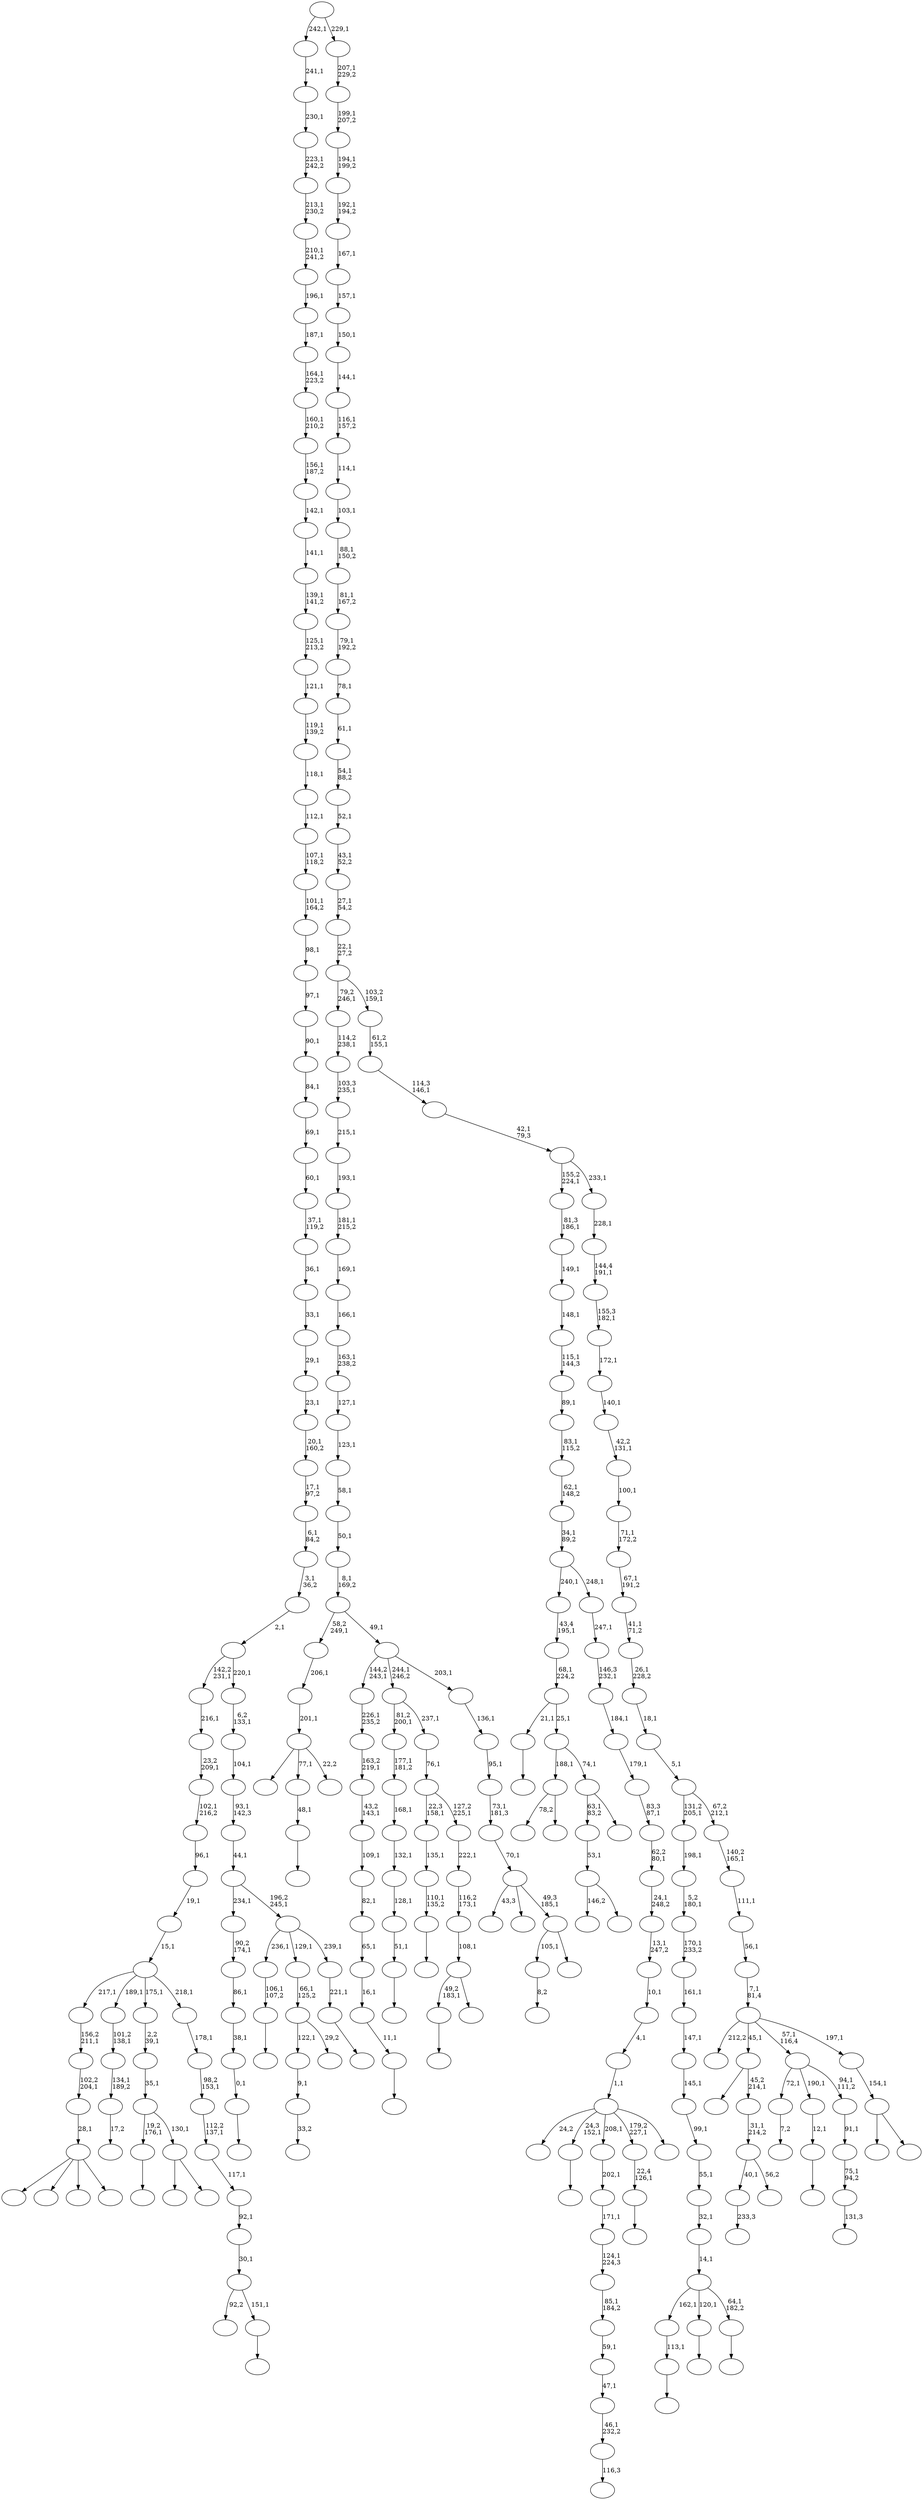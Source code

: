 digraph T {
	300 [label=""]
	299 [label=""]
	298 [label=""]
	297 [label=""]
	296 [label=""]
	295 [label=""]
	294 [label=""]
	293 [label=""]
	292 [label=""]
	291 [label=""]
	290 [label=""]
	289 [label=""]
	288 [label=""]
	287 [label=""]
	286 [label=""]
	285 [label=""]
	284 [label=""]
	283 [label=""]
	282 [label=""]
	281 [label=""]
	280 [label=""]
	279 [label=""]
	278 [label=""]
	277 [label=""]
	276 [label=""]
	275 [label=""]
	274 [label=""]
	273 [label=""]
	272 [label=""]
	271 [label=""]
	270 [label=""]
	269 [label=""]
	268 [label=""]
	267 [label=""]
	266 [label=""]
	265 [label=""]
	264 [label=""]
	263 [label=""]
	262 [label=""]
	261 [label=""]
	260 [label=""]
	259 [label=""]
	258 [label=""]
	257 [label=""]
	256 [label=""]
	255 [label=""]
	254 [label=""]
	253 [label=""]
	252 [label=""]
	251 [label=""]
	250 [label=""]
	249 [label=""]
	248 [label=""]
	247 [label=""]
	246 [label=""]
	245 [label=""]
	244 [label=""]
	243 [label=""]
	242 [label=""]
	241 [label=""]
	240 [label=""]
	239 [label=""]
	238 [label=""]
	237 [label=""]
	236 [label=""]
	235 [label=""]
	234 [label=""]
	233 [label=""]
	232 [label=""]
	231 [label=""]
	230 [label=""]
	229 [label=""]
	228 [label=""]
	227 [label=""]
	226 [label=""]
	225 [label=""]
	224 [label=""]
	223 [label=""]
	222 [label=""]
	221 [label=""]
	220 [label=""]
	219 [label=""]
	218 [label=""]
	217 [label=""]
	216 [label=""]
	215 [label=""]
	214 [label=""]
	213 [label=""]
	212 [label=""]
	211 [label=""]
	210 [label=""]
	209 [label=""]
	208 [label=""]
	207 [label=""]
	206 [label=""]
	205 [label=""]
	204 [label=""]
	203 [label=""]
	202 [label=""]
	201 [label=""]
	200 [label=""]
	199 [label=""]
	198 [label=""]
	197 [label=""]
	196 [label=""]
	195 [label=""]
	194 [label=""]
	193 [label=""]
	192 [label=""]
	191 [label=""]
	190 [label=""]
	189 [label=""]
	188 [label=""]
	187 [label=""]
	186 [label=""]
	185 [label=""]
	184 [label=""]
	183 [label=""]
	182 [label=""]
	181 [label=""]
	180 [label=""]
	179 [label=""]
	178 [label=""]
	177 [label=""]
	176 [label=""]
	175 [label=""]
	174 [label=""]
	173 [label=""]
	172 [label=""]
	171 [label=""]
	170 [label=""]
	169 [label=""]
	168 [label=""]
	167 [label=""]
	166 [label=""]
	165 [label=""]
	164 [label=""]
	163 [label=""]
	162 [label=""]
	161 [label=""]
	160 [label=""]
	159 [label=""]
	158 [label=""]
	157 [label=""]
	156 [label=""]
	155 [label=""]
	154 [label=""]
	153 [label=""]
	152 [label=""]
	151 [label=""]
	150 [label=""]
	149 [label=""]
	148 [label=""]
	147 [label=""]
	146 [label=""]
	145 [label=""]
	144 [label=""]
	143 [label=""]
	142 [label=""]
	141 [label=""]
	140 [label=""]
	139 [label=""]
	138 [label=""]
	137 [label=""]
	136 [label=""]
	135 [label=""]
	134 [label=""]
	133 [label=""]
	132 [label=""]
	131 [label=""]
	130 [label=""]
	129 [label=""]
	128 [label=""]
	127 [label=""]
	126 [label=""]
	125 [label=""]
	124 [label=""]
	123 [label=""]
	122 [label=""]
	121 [label=""]
	120 [label=""]
	119 [label=""]
	118 [label=""]
	117 [label=""]
	116 [label=""]
	115 [label=""]
	114 [label=""]
	113 [label=""]
	112 [label=""]
	111 [label=""]
	110 [label=""]
	109 [label=""]
	108 [label=""]
	107 [label=""]
	106 [label=""]
	105 [label=""]
	104 [label=""]
	103 [label=""]
	102 [label=""]
	101 [label=""]
	100 [label=""]
	99 [label=""]
	98 [label=""]
	97 [label=""]
	96 [label=""]
	95 [label=""]
	94 [label=""]
	93 [label=""]
	92 [label=""]
	91 [label=""]
	90 [label=""]
	89 [label=""]
	88 [label=""]
	87 [label=""]
	86 [label=""]
	85 [label=""]
	84 [label=""]
	83 [label=""]
	82 [label=""]
	81 [label=""]
	80 [label=""]
	79 [label=""]
	78 [label=""]
	77 [label=""]
	76 [label=""]
	75 [label=""]
	74 [label=""]
	73 [label=""]
	72 [label=""]
	71 [label=""]
	70 [label=""]
	69 [label=""]
	68 [label=""]
	67 [label=""]
	66 [label=""]
	65 [label=""]
	64 [label=""]
	63 [label=""]
	62 [label=""]
	61 [label=""]
	60 [label=""]
	59 [label=""]
	58 [label=""]
	57 [label=""]
	56 [label=""]
	55 [label=""]
	54 [label=""]
	53 [label=""]
	52 [label=""]
	51 [label=""]
	50 [label=""]
	49 [label=""]
	48 [label=""]
	47 [label=""]
	46 [label=""]
	45 [label=""]
	44 [label=""]
	43 [label=""]
	42 [label=""]
	41 [label=""]
	40 [label=""]
	39 [label=""]
	38 [label=""]
	37 [label=""]
	36 [label=""]
	35 [label=""]
	34 [label=""]
	33 [label=""]
	32 [label=""]
	31 [label=""]
	30 [label=""]
	29 [label=""]
	28 [label=""]
	27 [label=""]
	26 [label=""]
	25 [label=""]
	24 [label=""]
	23 [label=""]
	22 [label=""]
	21 [label=""]
	20 [label=""]
	19 [label=""]
	18 [label=""]
	17 [label=""]
	16 [label=""]
	15 [label=""]
	14 [label=""]
	13 [label=""]
	12 [label=""]
	11 [label=""]
	10 [label=""]
	9 [label=""]
	8 [label=""]
	7 [label=""]
	6 [label=""]
	5 [label=""]
	4 [label=""]
	3 [label=""]
	2 [label=""]
	1 [label=""]
	0 [label=""]
	299 -> 300 [label=""]
	298 -> 299 [label="51,1"]
	297 -> 298 [label="128,1"]
	296 -> 297 [label="132,1"]
	295 -> 296 [label="168,1"]
	294 -> 295 [label="177,1\n181,2"]
	291 -> 292 [label=""]
	290 -> 291 [label="110,1\n135,2"]
	289 -> 290 [label="135,1"]
	286 -> 287 [label=""]
	285 -> 286 [label="106,1\n107,2"]
	283 -> 284 [label="8,2"]
	280 -> 281 [label=""]
	278 -> 279 [label=""]
	277 -> 278 [label="113,1"]
	272 -> 273 [label="233,3"]
	270 -> 271 [label="33,2"]
	269 -> 270 [label="9,1"]
	266 -> 267 [label=""]
	265 -> 266 [label="0,1"]
	264 -> 265 [label="38,1"]
	263 -> 264 [label="86,1"]
	262 -> 263 [label="90,2\n174,1"]
	259 -> 293 [label="146,2"]
	259 -> 260 [label=""]
	258 -> 259 [label="53,1"]
	252 -> 253 [label=""]
	250 -> 251 [label="116,3"]
	249 -> 250 [label="46,1\n232,2"]
	248 -> 249 [label="47,1"]
	247 -> 248 [label="59,1"]
	246 -> 247 [label="85,1\n184,2"]
	245 -> 246 [label="124,1\n224,3"]
	244 -> 245 [label="171,1"]
	243 -> 244 [label="202,1"]
	241 -> 242 [label=""]
	238 -> 239 [label=""]
	237 -> 277 [label="162,1"]
	237 -> 241 [label="120,1"]
	237 -> 238 [label="64,1\n182,2"]
	236 -> 237 [label="14,1"]
	235 -> 236 [label="32,1"]
	234 -> 235 [label="55,1"]
	233 -> 234 [label="99,1"]
	232 -> 233 [label="145,1"]
	231 -> 232 [label="147,1"]
	230 -> 231 [label="161,1"]
	229 -> 230 [label="170,1\n233,2"]
	228 -> 229 [label="5,2\n180,1"]
	227 -> 228 [label="198,1"]
	225 -> 274 [label=""]
	225 -> 257 [label=""]
	225 -> 240 [label=""]
	225 -> 226 [label=""]
	224 -> 225 [label="28,1"]
	223 -> 224 [label="102,2\n204,1"]
	222 -> 223 [label="156,2\n211,1"]
	220 -> 221 [label=""]
	219 -> 220 [label="22,4\n126,1"]
	217 -> 218 [label="17,2"]
	216 -> 217 [label="134,1\n189,2"]
	215 -> 216 [label="101,2\n138,1"]
	213 -> 214 [label=""]
	211 -> 212 [label=""]
	210 -> 211 [label="48,1"]
	208 -> 209 [label=""]
	207 -> 208 [label="11,1"]
	206 -> 207 [label="16,1"]
	205 -> 206 [label="65,1"]
	204 -> 205 [label="82,1"]
	203 -> 204 [label="109,1"]
	202 -> 203 [label="43,2\n143,1"]
	201 -> 202 [label="163,2\n219,1"]
	200 -> 201 [label="226,1\n235,2"]
	198 -> 272 [label="40,1"]
	198 -> 199 [label="56,2"]
	197 -> 198 [label="31,1\n214,2"]
	196 -> 275 [label=""]
	196 -> 197 [label="45,2\n214,1"]
	194 -> 195 [label="7,2"]
	192 -> 254 [label=""]
	192 -> 210 [label="77,1"]
	192 -> 193 [label="22,2"]
	191 -> 192 [label="201,1"]
	190 -> 191 [label="206,1"]
	188 -> 268 [label="78,2"]
	188 -> 189 [label=""]
	186 -> 187 [label=""]
	184 -> 185 [label=""]
	183 -> 184 [label="12,1"]
	181 -> 213 [label="49,2\n183,1"]
	181 -> 182 [label=""]
	180 -> 181 [label="108,1"]
	179 -> 180 [label="116,2\n173,1"]
	178 -> 179 [label="222,1"]
	177 -> 289 [label="22,3\n158,1"]
	177 -> 178 [label="127,2\n225,1"]
	176 -> 177 [label="76,1"]
	175 -> 294 [label="81,2\n200,1"]
	175 -> 176 [label="237,1"]
	173 -> 258 [label="63,1\n83,2"]
	173 -> 174 [label=""]
	172 -> 188 [label="188,1"]
	172 -> 173 [label="74,1"]
	171 -> 186 [label="21,1"]
	171 -> 172 [label="25,1"]
	170 -> 171 [label="68,1\n224,2"]
	169 -> 170 [label="43,4\n195,1"]
	166 -> 168 [label=""]
	166 -> 167 [label=""]
	165 -> 252 [label="19,2\n176,1"]
	165 -> 166 [label="130,1"]
	164 -> 165 [label="35,1"]
	163 -> 164 [label="2,2\n39,1"]
	161 -> 269 [label="122,1"]
	161 -> 162 [label="29,2"]
	160 -> 161 [label="66,1\n125,2"]
	158 -> 159 [label=""]
	157 -> 288 [label="92,2"]
	157 -> 158 [label="151,1"]
	156 -> 157 [label="30,1"]
	155 -> 156 [label="92,1"]
	154 -> 155 [label="117,1"]
	153 -> 154 [label="112,2\n137,1"]
	152 -> 153 [label="98,2\n153,1"]
	151 -> 152 [label="178,1"]
	150 -> 222 [label="217,1"]
	150 -> 215 [label="189,1"]
	150 -> 163 [label="175,1"]
	150 -> 151 [label="218,1"]
	149 -> 150 [label="15,1"]
	148 -> 149 [label="19,1"]
	147 -> 148 [label="96,1"]
	146 -> 147 [label="102,1\n216,2"]
	145 -> 146 [label="23,2\n209,1"]
	144 -> 145 [label="216,1"]
	142 -> 143 [label="131,3"]
	141 -> 142 [label="75,1\n94,2"]
	140 -> 141 [label="91,1"]
	139 -> 194 [label="72,1"]
	139 -> 183 [label="190,1"]
	139 -> 140 [label="94,1\n111,2"]
	137 -> 283 [label="105,1"]
	137 -> 138 [label=""]
	136 -> 276 [label="43,3"]
	136 -> 255 [label=""]
	136 -> 137 [label="49,3\n185,1"]
	135 -> 136 [label="70,1"]
	134 -> 135 [label="73,1\n181,3"]
	133 -> 134 [label="95,1"]
	132 -> 133 [label="136,1"]
	131 -> 200 [label="144,2\n243,1"]
	131 -> 175 [label="244,1\n246,2"]
	131 -> 132 [label="203,1"]
	130 -> 190 [label="58,2\n249,1"]
	130 -> 131 [label="49,1"]
	129 -> 130 [label="8,1\n169,2"]
	128 -> 129 [label="50,1"]
	127 -> 128 [label="58,1"]
	126 -> 127 [label="123,1"]
	125 -> 126 [label="127,1"]
	124 -> 125 [label="163,1\n238,2"]
	123 -> 124 [label="166,1"]
	122 -> 123 [label="169,1"]
	121 -> 122 [label="181,1\n215,2"]
	120 -> 121 [label="193,1"]
	119 -> 120 [label="215,1"]
	118 -> 119 [label="103,3\n235,1"]
	117 -> 118 [label="114,2\n238,1"]
	115 -> 282 [label="24,2"]
	115 -> 280 [label="24,3\n152,1"]
	115 -> 243 [label="208,1"]
	115 -> 219 [label="179,2\n227,1"]
	115 -> 116 [label=""]
	114 -> 115 [label="1,1"]
	113 -> 114 [label="4,1"]
	112 -> 113 [label="10,1"]
	111 -> 112 [label="13,1\n247,2"]
	110 -> 111 [label="24,1\n248,2"]
	109 -> 110 [label="62,2\n80,1"]
	108 -> 109 [label="83,3\n87,1"]
	107 -> 108 [label="179,1"]
	106 -> 107 [label="184,1"]
	105 -> 106 [label="146,3\n232,1"]
	104 -> 105 [label="247,1"]
	103 -> 169 [label="240,1"]
	103 -> 104 [label="248,1"]
	102 -> 103 [label="34,1\n89,2"]
	101 -> 102 [label="62,1\n148,2"]
	100 -> 101 [label="83,1\n115,2"]
	99 -> 100 [label="89,1"]
	98 -> 99 [label="115,1\n144,3"]
	97 -> 98 [label="148,1"]
	96 -> 97 [label="149,1"]
	95 -> 96 [label="81,3\n186,1"]
	93 -> 94 [label=""]
	92 -> 93 [label="221,1"]
	91 -> 285 [label="236,1"]
	91 -> 160 [label="129,1"]
	91 -> 92 [label="239,1"]
	90 -> 262 [label="234,1"]
	90 -> 91 [label="196,2\n245,1"]
	89 -> 90 [label="44,1"]
	88 -> 89 [label="93,1\n142,3"]
	87 -> 88 [label="104,1"]
	86 -> 87 [label="6,2\n133,1"]
	85 -> 144 [label="142,2\n231,1"]
	85 -> 86 [label="220,1"]
	84 -> 85 [label="2,1"]
	83 -> 84 [label="3,1\n36,2"]
	82 -> 83 [label="6,1\n84,2"]
	81 -> 82 [label="17,1\n97,2"]
	80 -> 81 [label="20,1\n160,2"]
	79 -> 80 [label="23,1"]
	78 -> 79 [label="29,1"]
	77 -> 78 [label="33,1"]
	76 -> 77 [label="36,1"]
	75 -> 76 [label="37,1\n119,2"]
	74 -> 75 [label="60,1"]
	73 -> 74 [label="69,1"]
	72 -> 73 [label="84,1"]
	71 -> 72 [label="90,1"]
	70 -> 71 [label="97,1"]
	69 -> 70 [label="98,1"]
	68 -> 69 [label="101,1\n164,2"]
	67 -> 68 [label="107,1\n118,2"]
	66 -> 67 [label="112,1"]
	65 -> 66 [label="118,1"]
	64 -> 65 [label="119,1\n139,2"]
	63 -> 64 [label="121,1"]
	62 -> 63 [label="125,1\n213,2"]
	61 -> 62 [label="139,1\n141,2"]
	60 -> 61 [label="141,1"]
	59 -> 60 [label="142,1"]
	58 -> 59 [label="156,1\n187,2"]
	57 -> 58 [label="160,1\n210,2"]
	56 -> 57 [label="164,1\n223,2"]
	55 -> 56 [label="187,1"]
	54 -> 55 [label="196,1"]
	53 -> 54 [label="210,1\n241,2"]
	52 -> 53 [label="213,1\n230,2"]
	51 -> 52 [label="223,1\n242,2"]
	50 -> 51 [label="230,1"]
	49 -> 50 [label="241,1"]
	47 -> 256 [label=""]
	47 -> 48 [label=""]
	46 -> 47 [label="154,1"]
	45 -> 261 [label="212,2"]
	45 -> 196 [label="45,1"]
	45 -> 139 [label="57,1\n116,4"]
	45 -> 46 [label="197,1"]
	44 -> 45 [label="7,1\n81,4"]
	43 -> 44 [label="56,1"]
	42 -> 43 [label="111,1"]
	41 -> 42 [label="140,2\n165,1"]
	40 -> 227 [label="131,2\n205,1"]
	40 -> 41 [label="67,2\n212,1"]
	39 -> 40 [label="5,1"]
	38 -> 39 [label="18,1"]
	37 -> 38 [label="26,1\n228,2"]
	36 -> 37 [label="41,1\n71,2"]
	35 -> 36 [label="67,1\n191,2"]
	34 -> 35 [label="71,1\n172,2"]
	33 -> 34 [label="100,1"]
	32 -> 33 [label="42,2\n131,1"]
	31 -> 32 [label="140,1"]
	30 -> 31 [label="172,1"]
	29 -> 30 [label="155,3\n182,1"]
	28 -> 29 [label="144,4\n191,1"]
	27 -> 28 [label="228,1"]
	26 -> 95 [label="155,2\n224,1"]
	26 -> 27 [label="233,1"]
	25 -> 26 [label="42,1\n79,3"]
	24 -> 25 [label="114,3\n146,1"]
	23 -> 24 [label="61,2\n155,1"]
	22 -> 117 [label="79,2\n246,1"]
	22 -> 23 [label="103,2\n159,1"]
	21 -> 22 [label="22,1\n27,2"]
	20 -> 21 [label="27,1\n54,2"]
	19 -> 20 [label="43,1\n52,2"]
	18 -> 19 [label="52,1"]
	17 -> 18 [label="54,1\n88,2"]
	16 -> 17 [label="61,1"]
	15 -> 16 [label="78,1"]
	14 -> 15 [label="79,1\n192,2"]
	13 -> 14 [label="81,1\n167,2"]
	12 -> 13 [label="88,1\n150,2"]
	11 -> 12 [label="103,1"]
	10 -> 11 [label="114,1"]
	9 -> 10 [label="116,1\n157,2"]
	8 -> 9 [label="144,1"]
	7 -> 8 [label="150,1"]
	6 -> 7 [label="157,1"]
	5 -> 6 [label="167,1"]
	4 -> 5 [label="192,1\n194,2"]
	3 -> 4 [label="194,1\n199,2"]
	2 -> 3 [label="199,1\n207,2"]
	1 -> 2 [label="207,1\n229,2"]
	0 -> 49 [label="242,1"]
	0 -> 1 [label="229,1"]
}
